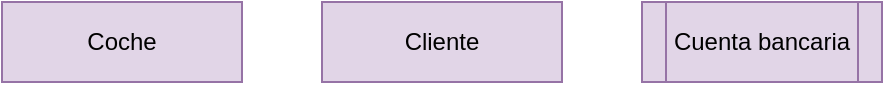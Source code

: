 <mxfile>
    <diagram id="iHmWBirWu7pzgefSVVVK" name="Page-1">
        <mxGraphModel dx="661" dy="606" grid="1" gridSize="10" guides="1" tooltips="1" connect="1" arrows="1" fold="1" page="1" pageScale="1" pageWidth="850" pageHeight="1100" math="0" shadow="0">
            <root>
                <mxCell id="0"/>
                <mxCell id="1" parent="0"/>
                <mxCell id="2" value="Coche" style="rounded=0;whiteSpace=wrap;html=1;fillColor=#e1d5e7;strokeColor=#9673a6;" parent="1" vertex="1">
                    <mxGeometry x="40" y="200" width="120" height="40" as="geometry"/>
                </mxCell>
                <mxCell id="6" value="Cuenta bancaria" style="shape=process;whiteSpace=wrap;html=1;backgroundOutline=1;fillColor=#e1d5e7;strokeColor=#9673a6;rounded=0;" parent="1" vertex="1">
                    <mxGeometry x="360" y="200" width="120" height="40" as="geometry"/>
                </mxCell>
                <mxCell id="16" value="Cliente" style="rounded=0;whiteSpace=wrap;html=1;fillColor=#e1d5e7;strokeColor=#9673a6;" vertex="1" parent="1">
                    <mxGeometry x="200" y="200" width="120" height="40" as="geometry"/>
                </mxCell>
            </root>
        </mxGraphModel>
    </diagram>
</mxfile>